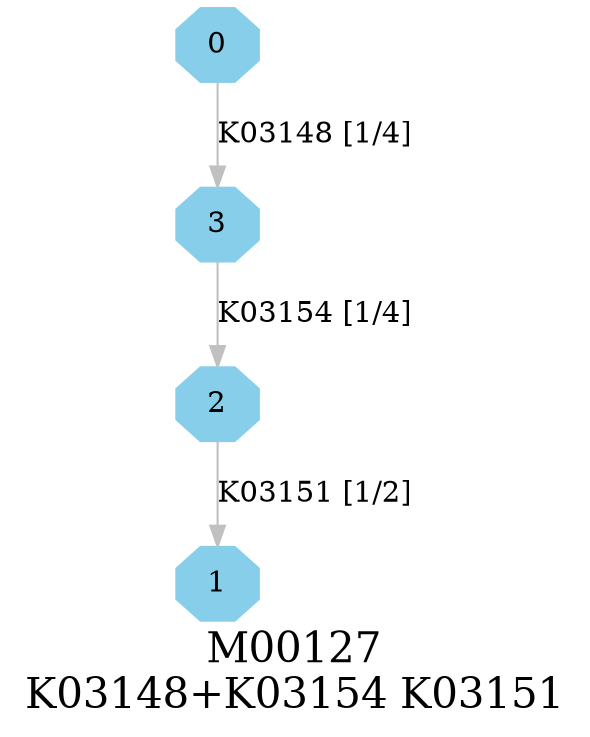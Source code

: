 digraph G {
graph [label="M00127
K03148+K03154 K03151",fontsize=20];
node [shape=box,style=filled];
edge [len=3,color=grey];
{node [width=.3,height=.3,shape=octagon,style=filled,color=skyblue] 0 1 2 3 }
0 -> 3 [label="K03148 [1/4]"];
2 -> 1 [label="K03151 [1/2]"];
3 -> 2 [label="K03154 [1/4]"];
}